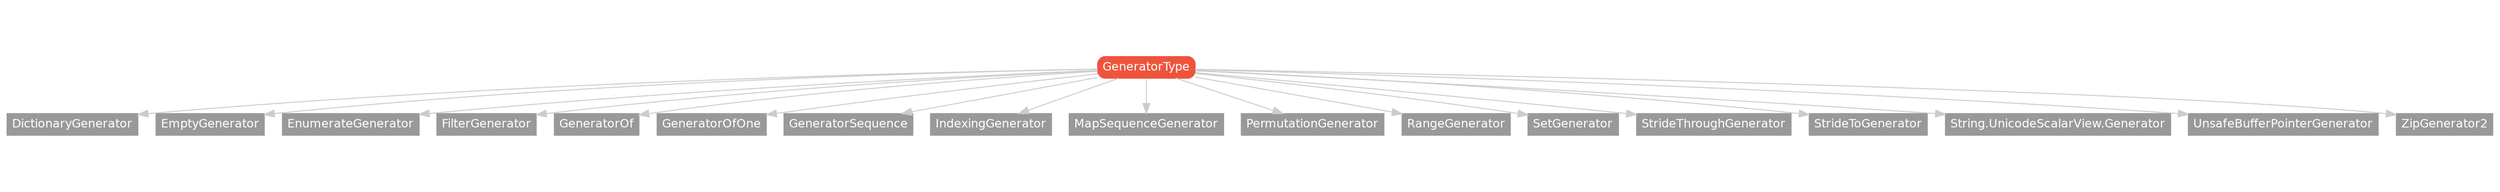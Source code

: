 strict digraph "GeneratorType - Type Hierarchy - SwiftDoc.org" {
    pad="0.1,0.8"
    node [shape=box, style="filled,rounded", color="#999999", fillcolor="#999999", fontcolor=white, fontname=Helvetica, fontnames="Helvetica,sansserif", fontsize=12, margin="0.07,0.05", height="0.3"]
    edge [color="#cccccc"]
    "DictionaryGenerator" [URL="/type/DictionaryGenerator/", style=filled]
    "EmptyGenerator" [URL="/type/EmptyGenerator/", style=filled]
    "EnumerateGenerator" [URL="/type/EnumerateGenerator/", style=filled]
    "FilterGenerator" [URL="/type/FilterGenerator/", style=filled]
    "GeneratorOf" [URL="/type/GeneratorOf/", style=filled]
    "GeneratorOfOne" [URL="/type/GeneratorOfOne/", style=filled]
    "GeneratorSequence" [URL="/type/GeneratorSequence/", style=filled]
    "GeneratorType" [URL="/protocol/GeneratorType/", style="filled,rounded", fillcolor="#ee543d", color="#ee543d"]
    "IndexingGenerator" [URL="/type/IndexingGenerator/", style=filled]
    "MapSequenceGenerator" [URL="/type/MapSequenceGenerator/", style=filled]
    "PermutationGenerator" [URL="/type/PermutationGenerator/", style=filled]
    "RangeGenerator" [URL="/type/RangeGenerator/", style=filled]
    "SetGenerator" [URL="/type/SetGenerator/", style=filled]
    "StrideThroughGenerator" [URL="/type/StrideThroughGenerator/", style=filled]
    "StrideToGenerator" [URL="/type/StrideToGenerator/", style=filled]
    "String.UnicodeScalarView.Generator" [URL="/type/String.UnicodeScalarView.Generator/", style=filled]
    "UnsafeBufferPointerGenerator" [URL="/type/UnsafeBufferPointerGenerator/", style=filled]
    "ZipGenerator2" [URL="/type/ZipGenerator2/", style=filled]    "GeneratorType" -> "DictionaryGenerator"
    "GeneratorType" -> "EmptyGenerator"
    "GeneratorType" -> "EnumerateGenerator"
    "GeneratorType" -> "FilterGenerator"
    "GeneratorType" -> "GeneratorOf"
    "GeneratorType" -> "GeneratorOfOne"
    "GeneratorType" -> "GeneratorSequence"
    "GeneratorType" -> "IndexingGenerator"
    "GeneratorType" -> "MapSequenceGenerator"
    "GeneratorType" -> "PermutationGenerator"
    "GeneratorType" -> "RangeGenerator"
    "GeneratorType" -> "SetGenerator"
    "GeneratorType" -> "StrideThroughGenerator"
    "GeneratorType" -> "StrideToGenerator"
    "GeneratorType" -> "UnsafeBufferPointerGenerator"
    "GeneratorType" -> "ZipGenerator2"
    "GeneratorType" -> "String.UnicodeScalarView.Generator"
    subgraph Types {
        rank = max; "DictionaryGenerator"; "EmptyGenerator"; "EnumerateGenerator"; "FilterGenerator"; "GeneratorOf"; "GeneratorOfOne"; "GeneratorSequence"; "IndexingGenerator"; "MapSequenceGenerator"; "PermutationGenerator"; "RangeGenerator"; "SetGenerator"; "StrideThroughGenerator"; "StrideToGenerator"; "UnsafeBufferPointerGenerator"; "ZipGenerator2"; "String.UnicodeScalarView.Generator";
    }
}